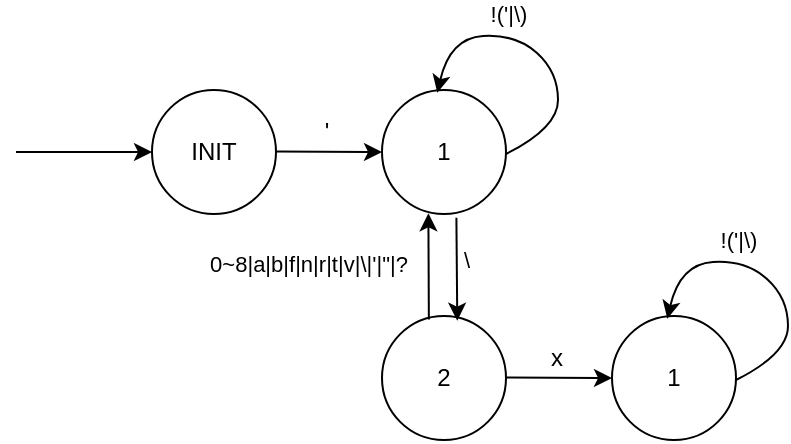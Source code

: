 <mxfile version="20.8.20" type="github">
  <diagram name="第 1 页" id="1Hu0rR5MAEPpTLeVat40">
    <mxGraphModel dx="374" dy="198" grid="0" gridSize="10" guides="1" tooltips="1" connect="1" arrows="1" fold="1" page="1" pageScale="1" pageWidth="827" pageHeight="1169" math="0" shadow="0">
      <root>
        <mxCell id="0" />
        <mxCell id="1" parent="0" />
        <mxCell id="Ugb7wUQW9oK9LGEoKZRi-2" value="INIT" style="ellipse;whiteSpace=wrap;html=1;aspect=fixed;" vertex="1" parent="1">
          <mxGeometry x="139" y="193" width="62" height="62" as="geometry" />
        </mxCell>
        <mxCell id="Ugb7wUQW9oK9LGEoKZRi-3" value="1" style="ellipse;whiteSpace=wrap;html=1;aspect=fixed;" vertex="1" parent="1">
          <mxGeometry x="254" y="193" width="62" height="62" as="geometry" />
        </mxCell>
        <mxCell id="Ugb7wUQW9oK9LGEoKZRi-4" value="" style="endArrow=classic;html=1;rounded=0;" edge="1" parent="1">
          <mxGeometry width="50" height="50" relative="1" as="geometry">
            <mxPoint x="71" y="224" as="sourcePoint" />
            <mxPoint x="139" y="224" as="targetPoint" />
          </mxGeometry>
        </mxCell>
        <mxCell id="Ugb7wUQW9oK9LGEoKZRi-5" value="" style="endArrow=classic;html=1;rounded=0;entryX=0;entryY=0.5;entryDx=0;entryDy=0;" edge="1" parent="1" target="Ugb7wUQW9oK9LGEoKZRi-3">
          <mxGeometry width="50" height="50" relative="1" as="geometry">
            <mxPoint x="201" y="223.76" as="sourcePoint" />
            <mxPoint x="269" y="223.76" as="targetPoint" />
          </mxGeometry>
        </mxCell>
        <mxCell id="Ugb7wUQW9oK9LGEoKZRi-6" value="&#39;" style="text;html=1;align=center;verticalAlign=middle;resizable=0;points=[];autosize=1;strokeColor=none;fillColor=none;" vertex="1" parent="1">
          <mxGeometry x="216" y="201" width="20" height="26" as="geometry" />
        </mxCell>
        <mxCell id="Ugb7wUQW9oK9LGEoKZRi-7" value="" style="curved=1;endArrow=classic;html=1;rounded=0;entryX=0.446;entryY=0.022;entryDx=0;entryDy=0;entryPerimeter=0;" edge="1" parent="1" target="Ugb7wUQW9oK9LGEoKZRi-3">
          <mxGeometry width="50" height="50" relative="1" as="geometry">
            <mxPoint x="316" y="225" as="sourcePoint" />
            <mxPoint x="366" y="175" as="targetPoint" />
            <Array as="points">
              <mxPoint x="342" y="212" />
              <mxPoint x="342" y="184" />
              <mxPoint x="321" y="165" />
              <mxPoint x="288" y="167" />
            </Array>
          </mxGeometry>
        </mxCell>
        <mxCell id="Ugb7wUQW9oK9LGEoKZRi-8" value="!(&#39;|\)" style="edgeLabel;html=1;align=center;verticalAlign=middle;resizable=0;points=[];" vertex="1" connectable="0" parent="Ugb7wUQW9oK9LGEoKZRi-7">
          <mxGeometry x="0.323" y="-2" relative="1" as="geometry">
            <mxPoint x="7" y="-9" as="offset" />
          </mxGeometry>
        </mxCell>
        <mxCell id="Ugb7wUQW9oK9LGEoKZRi-10" value="2" style="ellipse;whiteSpace=wrap;html=1;aspect=fixed;" vertex="1" parent="1">
          <mxGeometry x="254" y="306" width="62" height="62" as="geometry" />
        </mxCell>
        <mxCell id="Ugb7wUQW9oK9LGEoKZRi-11" value="" style="endArrow=classic;html=1;rounded=0;exitX=0.6;exitY=1.031;exitDx=0;exitDy=0;exitPerimeter=0;entryX=0.607;entryY=0.038;entryDx=0;entryDy=0;entryPerimeter=0;" edge="1" parent="1" target="Ugb7wUQW9oK9LGEoKZRi-10" source="Ugb7wUQW9oK9LGEoKZRi-3">
          <mxGeometry width="50" height="50" relative="1" as="geometry">
            <mxPoint x="201" y="336.76" as="sourcePoint" />
            <mxPoint x="269" y="336.76" as="targetPoint" />
          </mxGeometry>
        </mxCell>
        <mxCell id="Ugb7wUQW9oK9LGEoKZRi-15" value="\" style="edgeLabel;html=1;align=center;verticalAlign=middle;resizable=0;points=[];" vertex="1" connectable="0" parent="Ugb7wUQW9oK9LGEoKZRi-11">
          <mxGeometry x="-0.419" relative="1" as="geometry">
            <mxPoint x="4" y="6" as="offset" />
          </mxGeometry>
        </mxCell>
        <mxCell id="Ugb7wUQW9oK9LGEoKZRi-16" value="1" style="ellipse;whiteSpace=wrap;html=1;aspect=fixed;" vertex="1" parent="1">
          <mxGeometry x="369" y="306" width="62" height="62" as="geometry" />
        </mxCell>
        <mxCell id="Ugb7wUQW9oK9LGEoKZRi-17" value="" style="endArrow=classic;html=1;rounded=0;entryX=0;entryY=0.5;entryDx=0;entryDy=0;" edge="1" parent="1" target="Ugb7wUQW9oK9LGEoKZRi-16">
          <mxGeometry width="50" height="50" relative="1" as="geometry">
            <mxPoint x="316" y="336.76" as="sourcePoint" />
            <mxPoint x="384" y="336.76" as="targetPoint" />
          </mxGeometry>
        </mxCell>
        <mxCell id="Ugb7wUQW9oK9LGEoKZRi-18" value="x" style="text;html=1;align=center;verticalAlign=middle;resizable=0;points=[];autosize=1;strokeColor=none;fillColor=none;" vertex="1" parent="1">
          <mxGeometry x="329" y="314" width="24" height="26" as="geometry" />
        </mxCell>
        <mxCell id="Ugb7wUQW9oK9LGEoKZRi-19" value="" style="curved=1;endArrow=classic;html=1;rounded=0;entryX=0.446;entryY=0.022;entryDx=0;entryDy=0;entryPerimeter=0;" edge="1" parent="1" target="Ugb7wUQW9oK9LGEoKZRi-16">
          <mxGeometry width="50" height="50" relative="1" as="geometry">
            <mxPoint x="431" y="338" as="sourcePoint" />
            <mxPoint x="481" y="288" as="targetPoint" />
            <Array as="points">
              <mxPoint x="457" y="325" />
              <mxPoint x="457" y="297" />
              <mxPoint x="436" y="278" />
              <mxPoint x="403" y="280" />
            </Array>
          </mxGeometry>
        </mxCell>
        <mxCell id="Ugb7wUQW9oK9LGEoKZRi-20" value="!(&#39;|\)" style="edgeLabel;html=1;align=center;verticalAlign=middle;resizable=0;points=[];" vertex="1" connectable="0" parent="Ugb7wUQW9oK9LGEoKZRi-19">
          <mxGeometry x="0.323" y="-2" relative="1" as="geometry">
            <mxPoint x="7" y="-9" as="offset" />
          </mxGeometry>
        </mxCell>
        <mxCell id="Ugb7wUQW9oK9LGEoKZRi-22" value="" style="endArrow=classic;html=1;rounded=0;exitX=0.378;exitY=0.028;exitDx=0;exitDy=0;exitPerimeter=0;entryX=0.374;entryY=0.994;entryDx=0;entryDy=0;entryPerimeter=0;" edge="1" parent="1" source="Ugb7wUQW9oK9LGEoKZRi-10" target="Ugb7wUQW9oK9LGEoKZRi-3">
          <mxGeometry width="50" height="50" relative="1" as="geometry">
            <mxPoint x="322" y="260" as="sourcePoint" />
            <mxPoint x="322" y="314" as="targetPoint" />
          </mxGeometry>
        </mxCell>
        <mxCell id="Ugb7wUQW9oK9LGEoKZRi-23" value="0~8|a|b|f|n|r|t|v|\|&#39;|&quot;|?" style="edgeLabel;html=1;align=center;verticalAlign=middle;resizable=0;points=[];" vertex="1" connectable="0" parent="Ugb7wUQW9oK9LGEoKZRi-22">
          <mxGeometry x="-0.419" relative="1" as="geometry">
            <mxPoint x="-61" y="-12" as="offset" />
          </mxGeometry>
        </mxCell>
      </root>
    </mxGraphModel>
  </diagram>
</mxfile>

